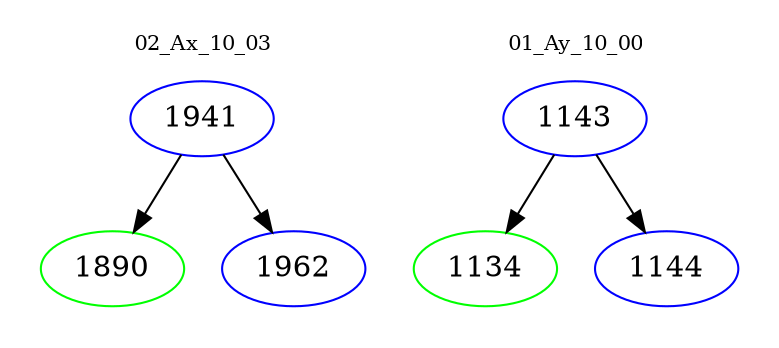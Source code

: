 digraph{
subgraph cluster_0 {
color = white
label = "02_Ax_10_03";
fontsize=10;
T0_1941 [label="1941", color="blue"]
T0_1941 -> T0_1890 [color="black"]
T0_1890 [label="1890", color="green"]
T0_1941 -> T0_1962 [color="black"]
T0_1962 [label="1962", color="blue"]
}
subgraph cluster_1 {
color = white
label = "01_Ay_10_00";
fontsize=10;
T1_1143 [label="1143", color="blue"]
T1_1143 -> T1_1134 [color="black"]
T1_1134 [label="1134", color="green"]
T1_1143 -> T1_1144 [color="black"]
T1_1144 [label="1144", color="blue"]
}
}
